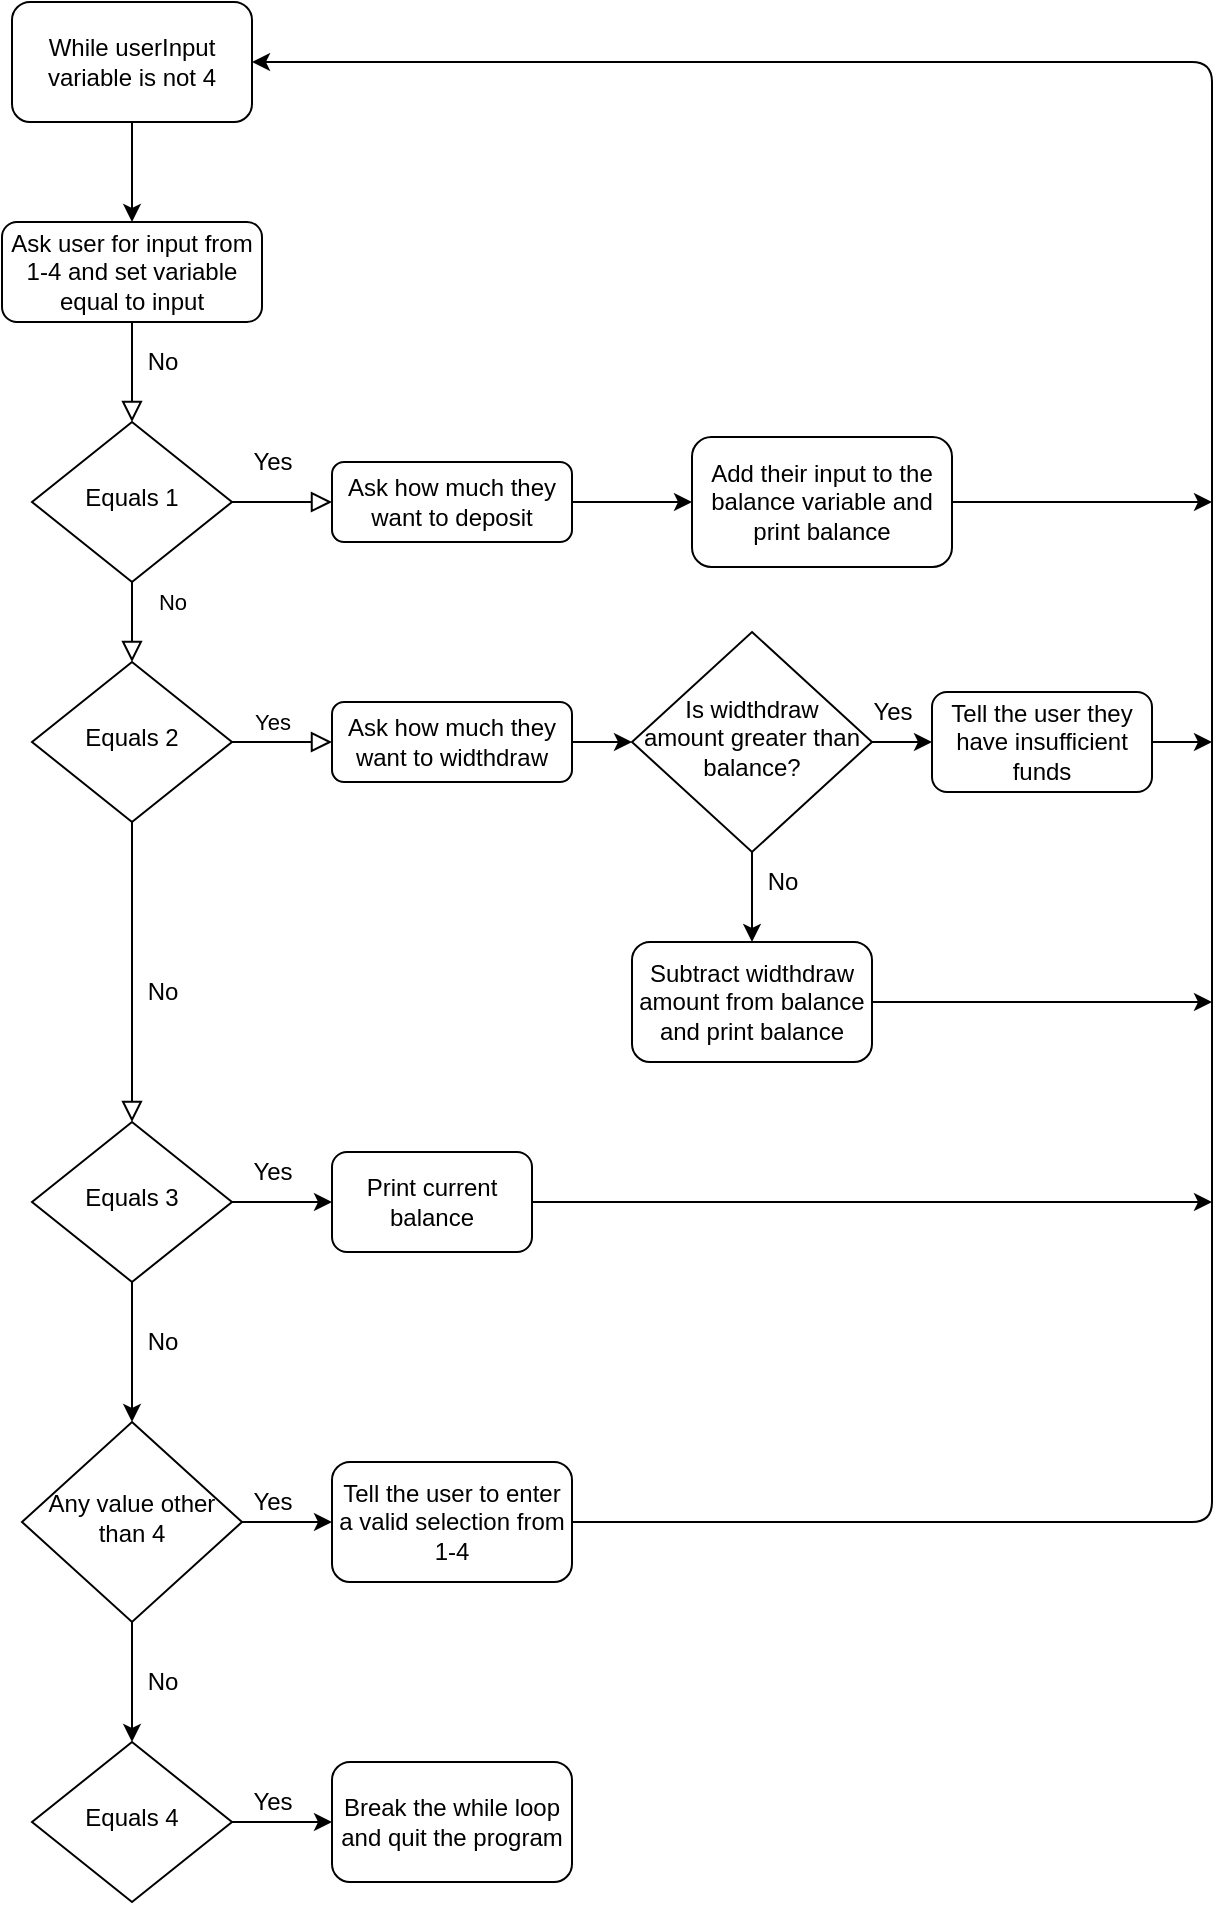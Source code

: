 <mxfile version="14.4.3" type="device"><diagram id="C5RBs43oDa-KdzZeNtuy" name="Page-1"><mxGraphModel dx="981" dy="548" grid="1" gridSize="10" guides="1" tooltips="1" connect="1" arrows="1" fold="1" page="1" pageScale="1" pageWidth="827" pageHeight="1169" math="0" shadow="0"><root><mxCell id="WIyWlLk6GJQsqaUBKTNV-0"/><mxCell id="WIyWlLk6GJQsqaUBKTNV-1" parent="WIyWlLk6GJQsqaUBKTNV-0"/><mxCell id="WIyWlLk6GJQsqaUBKTNV-2" value="" style="rounded=0;html=1;jettySize=auto;orthogonalLoop=1;fontSize=11;endArrow=block;endFill=0;endSize=8;strokeWidth=1;shadow=0;labelBackgroundColor=none;edgeStyle=orthogonalEdgeStyle;" parent="WIyWlLk6GJQsqaUBKTNV-1" source="WIyWlLk6GJQsqaUBKTNV-3" target="WIyWlLk6GJQsqaUBKTNV-6" edge="1"><mxGeometry relative="1" as="geometry"/></mxCell><mxCell id="WIyWlLk6GJQsqaUBKTNV-3" value="Ask user for input from 1-4 and set variable equal to input" style="rounded=1;whiteSpace=wrap;html=1;fontSize=12;glass=0;strokeWidth=1;shadow=0;" parent="WIyWlLk6GJQsqaUBKTNV-1" vertex="1"><mxGeometry x="165" y="210" width="130" height="50" as="geometry"/></mxCell><mxCell id="WIyWlLk6GJQsqaUBKTNV-4" value="Yes" style="rounded=0;html=1;jettySize=auto;orthogonalLoop=1;fontSize=11;endArrow=block;endFill=0;endSize=8;strokeWidth=1;shadow=0;labelBackgroundColor=none;edgeStyle=orthogonalEdgeStyle;" parent="WIyWlLk6GJQsqaUBKTNV-1" source="WIyWlLk6GJQsqaUBKTNV-6" target="WIyWlLk6GJQsqaUBKTNV-10" edge="1"><mxGeometry x="1" y="76" relative="1" as="geometry"><mxPoint x="-6" y="30" as="offset"/></mxGeometry></mxCell><mxCell id="WIyWlLk6GJQsqaUBKTNV-5" value="" style="edgeStyle=orthogonalEdgeStyle;rounded=0;html=1;jettySize=auto;orthogonalLoop=1;fontSize=11;endArrow=block;endFill=0;endSize=8;strokeWidth=1;shadow=0;labelBackgroundColor=none;" parent="WIyWlLk6GJQsqaUBKTNV-1" source="WIyWlLk6GJQsqaUBKTNV-6" target="WIyWlLk6GJQsqaUBKTNV-7" edge="1"><mxGeometry x="0.2" y="30" relative="1" as="geometry"><mxPoint as="offset"/></mxGeometry></mxCell><mxCell id="WIyWlLk6GJQsqaUBKTNV-6" value="Equals 1" style="rhombus;whiteSpace=wrap;html=1;shadow=0;fontFamily=Helvetica;fontSize=12;align=center;strokeWidth=1;spacing=6;spacingTop=-4;" parent="WIyWlLk6GJQsqaUBKTNV-1" vertex="1"><mxGeometry x="180" y="310" width="100" height="80" as="geometry"/></mxCell><mxCell id="WIyWlLk6GJQsqaUBKTNV-7" value="Ask how much they want to deposit" style="rounded=1;whiteSpace=wrap;html=1;fontSize=12;glass=0;strokeWidth=1;shadow=0;" parent="WIyWlLk6GJQsqaUBKTNV-1" vertex="1"><mxGeometry x="330" y="330" width="120" height="40" as="geometry"/></mxCell><mxCell id="WIyWlLk6GJQsqaUBKTNV-8" value="No" style="rounded=0;html=1;jettySize=auto;orthogonalLoop=1;fontSize=11;endArrow=block;endFill=0;endSize=8;strokeWidth=1;shadow=0;labelBackgroundColor=none;edgeStyle=orthogonalEdgeStyle;entryX=0.5;entryY=0;entryDx=0;entryDy=0;" parent="WIyWlLk6GJQsqaUBKTNV-1" source="WIyWlLk6GJQsqaUBKTNV-10" target="appaxcZxlC9NzetDgrKq-21" edge="1"><mxGeometry x="-1" y="112" relative="1" as="geometry"><mxPoint x="-92" y="-110" as="offset"/><mxPoint x="230" y="570" as="targetPoint"/></mxGeometry></mxCell><mxCell id="WIyWlLk6GJQsqaUBKTNV-10" value="Equals 2" style="rhombus;whiteSpace=wrap;html=1;shadow=0;fontFamily=Helvetica;fontSize=12;align=center;strokeWidth=1;spacing=6;spacingTop=-4;" parent="WIyWlLk6GJQsqaUBKTNV-1" vertex="1"><mxGeometry x="180" y="430" width="100" height="80" as="geometry"/></mxCell><mxCell id="WIyWlLk6GJQsqaUBKTNV-12" value="Ask how much they want to widthdraw" style="rounded=1;whiteSpace=wrap;html=1;fontSize=12;glass=0;strokeWidth=1;shadow=0;" parent="WIyWlLk6GJQsqaUBKTNV-1" vertex="1"><mxGeometry x="330" y="450" width="120" height="40" as="geometry"/></mxCell><mxCell id="appaxcZxlC9NzetDgrKq-0" value="" style="endArrow=classic;html=1;exitX=1;exitY=0.5;exitDx=0;exitDy=0;entryX=0;entryY=0.5;entryDx=0;entryDy=0;" edge="1" parent="WIyWlLk6GJQsqaUBKTNV-1" source="WIyWlLk6GJQsqaUBKTNV-7" target="appaxcZxlC9NzetDgrKq-1"><mxGeometry width="50" height="50" relative="1" as="geometry"><mxPoint x="260" y="400" as="sourcePoint"/><mxPoint x="510" y="350" as="targetPoint"/></mxGeometry></mxCell><mxCell id="appaxcZxlC9NzetDgrKq-1" value="Add their input to the balance variable and print balance" style="rounded=1;whiteSpace=wrap;html=1;" vertex="1" parent="WIyWlLk6GJQsqaUBKTNV-1"><mxGeometry x="510" y="317.5" width="130" height="65" as="geometry"/></mxCell><mxCell id="appaxcZxlC9NzetDgrKq-2" value="While userInput variable is not 4" style="rounded=1;whiteSpace=wrap;html=1;" vertex="1" parent="WIyWlLk6GJQsqaUBKTNV-1"><mxGeometry x="170" y="100" width="120" height="60" as="geometry"/></mxCell><mxCell id="appaxcZxlC9NzetDgrKq-3" value="" style="endArrow=classic;html=1;exitX=0.5;exitY=1;exitDx=0;exitDy=0;entryX=0.5;entryY=0;entryDx=0;entryDy=0;" edge="1" parent="WIyWlLk6GJQsqaUBKTNV-1" source="appaxcZxlC9NzetDgrKq-2" target="WIyWlLk6GJQsqaUBKTNV-3"><mxGeometry width="50" height="50" relative="1" as="geometry"><mxPoint x="250" y="170" as="sourcePoint"/><mxPoint x="300" y="120" as="targetPoint"/></mxGeometry></mxCell><mxCell id="appaxcZxlC9NzetDgrKq-4" value="" style="endArrow=classic;html=1;exitX=1;exitY=0.5;exitDx=0;exitDy=0;" edge="1" parent="WIyWlLk6GJQsqaUBKTNV-1" source="appaxcZxlC9NzetDgrKq-1"><mxGeometry width="50" height="50" relative="1" as="geometry"><mxPoint x="560" y="270" as="sourcePoint"/><mxPoint x="770" y="350" as="targetPoint"/></mxGeometry></mxCell><mxCell id="appaxcZxlC9NzetDgrKq-5" value="" style="endArrow=classic;html=1;entryX=1;entryY=0.5;entryDx=0;entryDy=0;exitX=1;exitY=0.5;exitDx=0;exitDy=0;" edge="1" parent="WIyWlLk6GJQsqaUBKTNV-1" source="appaxcZxlC9NzetDgrKq-31" target="appaxcZxlC9NzetDgrKq-2"><mxGeometry width="50" height="50" relative="1" as="geometry"><mxPoint x="770" y="750" as="sourcePoint"/><mxPoint x="340" y="280" as="targetPoint"/><Array as="points"><mxPoint x="770" y="860"/><mxPoint x="770" y="130"/></Array></mxGeometry></mxCell><mxCell id="appaxcZxlC9NzetDgrKq-8" value="No" style="text;html=1;align=center;verticalAlign=middle;resizable=0;points=[];autosize=1;" vertex="1" parent="WIyWlLk6GJQsqaUBKTNV-1"><mxGeometry x="230" y="270" width="30" height="20" as="geometry"/></mxCell><mxCell id="appaxcZxlC9NzetDgrKq-9" value="Yes" style="text;html=1;align=center;verticalAlign=middle;resizable=0;points=[];autosize=1;" vertex="1" parent="WIyWlLk6GJQsqaUBKTNV-1"><mxGeometry x="280" y="320" width="40" height="20" as="geometry"/></mxCell><mxCell id="appaxcZxlC9NzetDgrKq-10" value="" style="edgeStyle=orthogonalEdgeStyle;rounded=0;html=1;jettySize=auto;orthogonalLoop=1;fontSize=11;endArrow=block;endFill=0;endSize=8;strokeWidth=1;shadow=0;labelBackgroundColor=none;exitX=1;exitY=0.5;exitDx=0;exitDy=0;" edge="1" parent="WIyWlLk6GJQsqaUBKTNV-1" source="WIyWlLk6GJQsqaUBKTNV-10"><mxGeometry x="0.2" y="30" relative="1" as="geometry"><mxPoint as="offset"/><mxPoint x="290" y="360" as="sourcePoint"/><mxPoint x="330" y="470" as="targetPoint"/></mxGeometry></mxCell><mxCell id="appaxcZxlC9NzetDgrKq-11" value="Is widthdraw amount greater than balance?" style="rhombus;whiteSpace=wrap;html=1;shadow=0;fontFamily=Helvetica;fontSize=12;align=center;strokeWidth=1;spacing=6;spacingTop=-4;" vertex="1" parent="WIyWlLk6GJQsqaUBKTNV-1"><mxGeometry x="480" y="415" width="120" height="110" as="geometry"/></mxCell><mxCell id="appaxcZxlC9NzetDgrKq-12" value="" style="endArrow=classic;html=1;exitX=1;exitY=0.5;exitDx=0;exitDy=0;entryX=0;entryY=0.5;entryDx=0;entryDy=0;" edge="1" parent="WIyWlLk6GJQsqaUBKTNV-1" source="WIyWlLk6GJQsqaUBKTNV-12" target="appaxcZxlC9NzetDgrKq-11"><mxGeometry width="50" height="50" relative="1" as="geometry"><mxPoint x="290" y="490" as="sourcePoint"/><mxPoint x="340" y="440" as="targetPoint"/></mxGeometry></mxCell><mxCell id="appaxcZxlC9NzetDgrKq-13" value="Tell the user they have insufficient funds" style="rounded=1;whiteSpace=wrap;html=1;" vertex="1" parent="WIyWlLk6GJQsqaUBKTNV-1"><mxGeometry x="630" y="445" width="110" height="50" as="geometry"/></mxCell><mxCell id="appaxcZxlC9NzetDgrKq-14" value="" style="endArrow=classic;html=1;exitX=1;exitY=0.5;exitDx=0;exitDy=0;entryX=0;entryY=0.5;entryDx=0;entryDy=0;" edge="1" parent="WIyWlLk6GJQsqaUBKTNV-1" source="appaxcZxlC9NzetDgrKq-11" target="appaxcZxlC9NzetDgrKq-13"><mxGeometry width="50" height="50" relative="1" as="geometry"><mxPoint x="520" y="400" as="sourcePoint"/><mxPoint x="570" y="350" as="targetPoint"/></mxGeometry></mxCell><mxCell id="appaxcZxlC9NzetDgrKq-15" value="Yes" style="text;html=1;align=center;verticalAlign=middle;resizable=0;points=[];autosize=1;" vertex="1" parent="WIyWlLk6GJQsqaUBKTNV-1"><mxGeometry x="590" y="445" width="40" height="20" as="geometry"/></mxCell><mxCell id="appaxcZxlC9NzetDgrKq-16" value="" style="endArrow=classic;html=1;exitX=0.5;exitY=1;exitDx=0;exitDy=0;" edge="1" parent="WIyWlLk6GJQsqaUBKTNV-1" source="appaxcZxlC9NzetDgrKq-11"><mxGeometry width="50" height="50" relative="1" as="geometry"><mxPoint x="520" y="470" as="sourcePoint"/><mxPoint x="540" y="570" as="targetPoint"/></mxGeometry></mxCell><mxCell id="appaxcZxlC9NzetDgrKq-17" value="" style="endArrow=classic;html=1;exitX=1;exitY=0.5;exitDx=0;exitDy=0;" edge="1" parent="WIyWlLk6GJQsqaUBKTNV-1" source="appaxcZxlC9NzetDgrKq-13"><mxGeometry width="50" height="50" relative="1" as="geometry"><mxPoint x="520" y="470" as="sourcePoint"/><mxPoint x="770" y="470" as="targetPoint"/></mxGeometry></mxCell><mxCell id="appaxcZxlC9NzetDgrKq-18" value="Subtract widthdraw amount from balance and print balance" style="rounded=1;whiteSpace=wrap;html=1;" vertex="1" parent="WIyWlLk6GJQsqaUBKTNV-1"><mxGeometry x="480" y="570" width="120" height="60" as="geometry"/></mxCell><mxCell id="appaxcZxlC9NzetDgrKq-19" value="No" style="text;html=1;align=center;verticalAlign=middle;resizable=0;points=[];autosize=1;" vertex="1" parent="WIyWlLk6GJQsqaUBKTNV-1"><mxGeometry x="540" y="530" width="30" height="20" as="geometry"/></mxCell><mxCell id="appaxcZxlC9NzetDgrKq-20" value="" style="endArrow=classic;html=1;exitX=1;exitY=0.5;exitDx=0;exitDy=0;" edge="1" parent="WIyWlLk6GJQsqaUBKTNV-1" source="appaxcZxlC9NzetDgrKq-18"><mxGeometry width="50" height="50" relative="1" as="geometry"><mxPoint x="520" y="530" as="sourcePoint"/><mxPoint x="770" y="600" as="targetPoint"/></mxGeometry></mxCell><mxCell id="appaxcZxlC9NzetDgrKq-21" value="Equals 3" style="rhombus;whiteSpace=wrap;html=1;shadow=0;fontFamily=Helvetica;fontSize=12;align=center;strokeWidth=1;spacing=6;spacingTop=-4;" vertex="1" parent="WIyWlLk6GJQsqaUBKTNV-1"><mxGeometry x="180" y="660" width="100" height="80" as="geometry"/></mxCell><mxCell id="appaxcZxlC9NzetDgrKq-23" value="No" style="text;html=1;align=center;verticalAlign=middle;resizable=0;points=[];autosize=1;" vertex="1" parent="WIyWlLk6GJQsqaUBKTNV-1"><mxGeometry x="230" y="585" width="30" height="20" as="geometry"/></mxCell><mxCell id="appaxcZxlC9NzetDgrKq-24" value="Print current balance" style="rounded=1;whiteSpace=wrap;html=1;" vertex="1" parent="WIyWlLk6GJQsqaUBKTNV-1"><mxGeometry x="330" y="675" width="100" height="50" as="geometry"/></mxCell><mxCell id="appaxcZxlC9NzetDgrKq-25" value="" style="endArrow=classic;html=1;exitX=1;exitY=0.5;exitDx=0;exitDy=0;entryX=0;entryY=0.5;entryDx=0;entryDy=0;" edge="1" parent="WIyWlLk6GJQsqaUBKTNV-1" source="appaxcZxlC9NzetDgrKq-21" target="appaxcZxlC9NzetDgrKq-24"><mxGeometry width="50" height="50" relative="1" as="geometry"><mxPoint x="520" y="730" as="sourcePoint"/><mxPoint x="570" y="680" as="targetPoint"/></mxGeometry></mxCell><mxCell id="appaxcZxlC9NzetDgrKq-26" value="Yes" style="text;html=1;align=center;verticalAlign=middle;resizable=0;points=[];autosize=1;" vertex="1" parent="WIyWlLk6GJQsqaUBKTNV-1"><mxGeometry x="280" y="675" width="40" height="20" as="geometry"/></mxCell><mxCell id="appaxcZxlC9NzetDgrKq-27" value="" style="endArrow=classic;html=1;exitX=1;exitY=0.5;exitDx=0;exitDy=0;" edge="1" parent="WIyWlLk6GJQsqaUBKTNV-1" source="appaxcZxlC9NzetDgrKq-24"><mxGeometry width="50" height="50" relative="1" as="geometry"><mxPoint x="520" y="660" as="sourcePoint"/><mxPoint x="770" y="700" as="targetPoint"/></mxGeometry></mxCell><mxCell id="appaxcZxlC9NzetDgrKq-28" value="Any value other than 4" style="rhombus;whiteSpace=wrap;html=1;shadow=0;fontFamily=Helvetica;fontSize=12;align=center;strokeWidth=1;spacing=6;spacingTop=-4;" vertex="1" parent="WIyWlLk6GJQsqaUBKTNV-1"><mxGeometry x="175" y="810" width="110" height="100" as="geometry"/></mxCell><mxCell id="appaxcZxlC9NzetDgrKq-29" value="" style="endArrow=classic;html=1;exitX=0.5;exitY=1;exitDx=0;exitDy=0;entryX=0.5;entryY=0;entryDx=0;entryDy=0;" edge="1" parent="WIyWlLk6GJQsqaUBKTNV-1" source="appaxcZxlC9NzetDgrKq-21" target="appaxcZxlC9NzetDgrKq-28"><mxGeometry width="50" height="50" relative="1" as="geometry"><mxPoint x="520" y="800" as="sourcePoint"/><mxPoint x="570" y="750" as="targetPoint"/></mxGeometry></mxCell><mxCell id="appaxcZxlC9NzetDgrKq-30" value="No" style="text;html=1;align=center;verticalAlign=middle;resizable=0;points=[];autosize=1;" vertex="1" parent="WIyWlLk6GJQsqaUBKTNV-1"><mxGeometry x="230" y="760" width="30" height="20" as="geometry"/></mxCell><mxCell id="appaxcZxlC9NzetDgrKq-31" value="Tell the user to enter a valid selection from 1-4" style="rounded=1;whiteSpace=wrap;html=1;" vertex="1" parent="WIyWlLk6GJQsqaUBKTNV-1"><mxGeometry x="330" y="830" width="120" height="60" as="geometry"/></mxCell><mxCell id="appaxcZxlC9NzetDgrKq-32" value="" style="endArrow=classic;html=1;exitX=1;exitY=0.5;exitDx=0;exitDy=0;entryX=0;entryY=0.5;entryDx=0;entryDy=0;" edge="1" parent="WIyWlLk6GJQsqaUBKTNV-1" source="appaxcZxlC9NzetDgrKq-28" target="appaxcZxlC9NzetDgrKq-31"><mxGeometry width="50" height="50" relative="1" as="geometry"><mxPoint x="520" y="780" as="sourcePoint"/><mxPoint x="570" y="730" as="targetPoint"/></mxGeometry></mxCell><mxCell id="appaxcZxlC9NzetDgrKq-33" value="Yes" style="text;html=1;align=center;verticalAlign=middle;resizable=0;points=[];autosize=1;" vertex="1" parent="WIyWlLk6GJQsqaUBKTNV-1"><mxGeometry x="280" y="840" width="40" height="20" as="geometry"/></mxCell><mxCell id="appaxcZxlC9NzetDgrKq-35" value="Equals 4" style="rhombus;whiteSpace=wrap;html=1;shadow=0;fontFamily=Helvetica;fontSize=12;align=center;strokeWidth=1;spacing=6;spacingTop=-4;" vertex="1" parent="WIyWlLk6GJQsqaUBKTNV-1"><mxGeometry x="180" y="970" width="100" height="80" as="geometry"/></mxCell><mxCell id="appaxcZxlC9NzetDgrKq-36" value="" style="endArrow=classic;html=1;exitX=0.5;exitY=1;exitDx=0;exitDy=0;entryX=0.5;entryY=0;entryDx=0;entryDy=0;" edge="1" parent="WIyWlLk6GJQsqaUBKTNV-1" source="appaxcZxlC9NzetDgrKq-28" target="appaxcZxlC9NzetDgrKq-35"><mxGeometry width="50" height="50" relative="1" as="geometry"><mxPoint x="520" y="920" as="sourcePoint"/><mxPoint x="570" y="870" as="targetPoint"/></mxGeometry></mxCell><mxCell id="appaxcZxlC9NzetDgrKq-37" value="No" style="text;html=1;align=center;verticalAlign=middle;resizable=0;points=[];autosize=1;" vertex="1" parent="WIyWlLk6GJQsqaUBKTNV-1"><mxGeometry x="230" y="930" width="30" height="20" as="geometry"/></mxCell><mxCell id="appaxcZxlC9NzetDgrKq-38" value="Break the while loop and quit the program" style="rounded=1;whiteSpace=wrap;html=1;" vertex="1" parent="WIyWlLk6GJQsqaUBKTNV-1"><mxGeometry x="330" y="980" width="120" height="60" as="geometry"/></mxCell><mxCell id="appaxcZxlC9NzetDgrKq-39" value="" style="endArrow=classic;html=1;exitX=1;exitY=0.5;exitDx=0;exitDy=0;entryX=0;entryY=0.5;entryDx=0;entryDy=0;" edge="1" parent="WIyWlLk6GJQsqaUBKTNV-1" source="appaxcZxlC9NzetDgrKq-35" target="appaxcZxlC9NzetDgrKq-38"><mxGeometry width="50" height="50" relative="1" as="geometry"><mxPoint x="520" y="910" as="sourcePoint"/><mxPoint x="570" y="860" as="targetPoint"/></mxGeometry></mxCell><mxCell id="appaxcZxlC9NzetDgrKq-40" value="Yes" style="text;html=1;align=center;verticalAlign=middle;resizable=0;points=[];autosize=1;" vertex="1" parent="WIyWlLk6GJQsqaUBKTNV-1"><mxGeometry x="280" y="990" width="40" height="20" as="geometry"/></mxCell></root></mxGraphModel></diagram></mxfile>